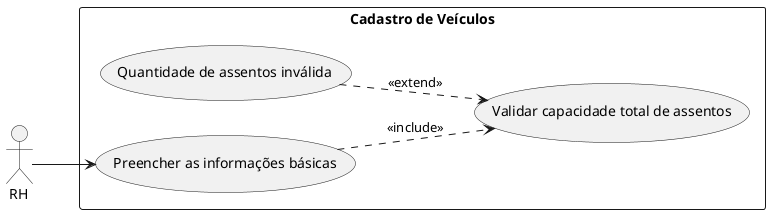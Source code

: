 @startuml Cadastro de Veículos

left to right direction

actor RH

rectangle "Cadastro de Veículos" {
    usecase "Preencher as informações básicas" as cadVei_Info
    usecase "Validar capacidade total de assentos" as cadVei_ValiAssnts
    usecase "Quantidade de assentos inválida" as cadVei_QntAssents
}


RH --> cadVei_Info
cadVei_Info .down.> cadVei_ValiAssnts: <<include>>
cadVei_ValiAssnts <.up. cadVei_QntAssents: <<extend>>


@enduml